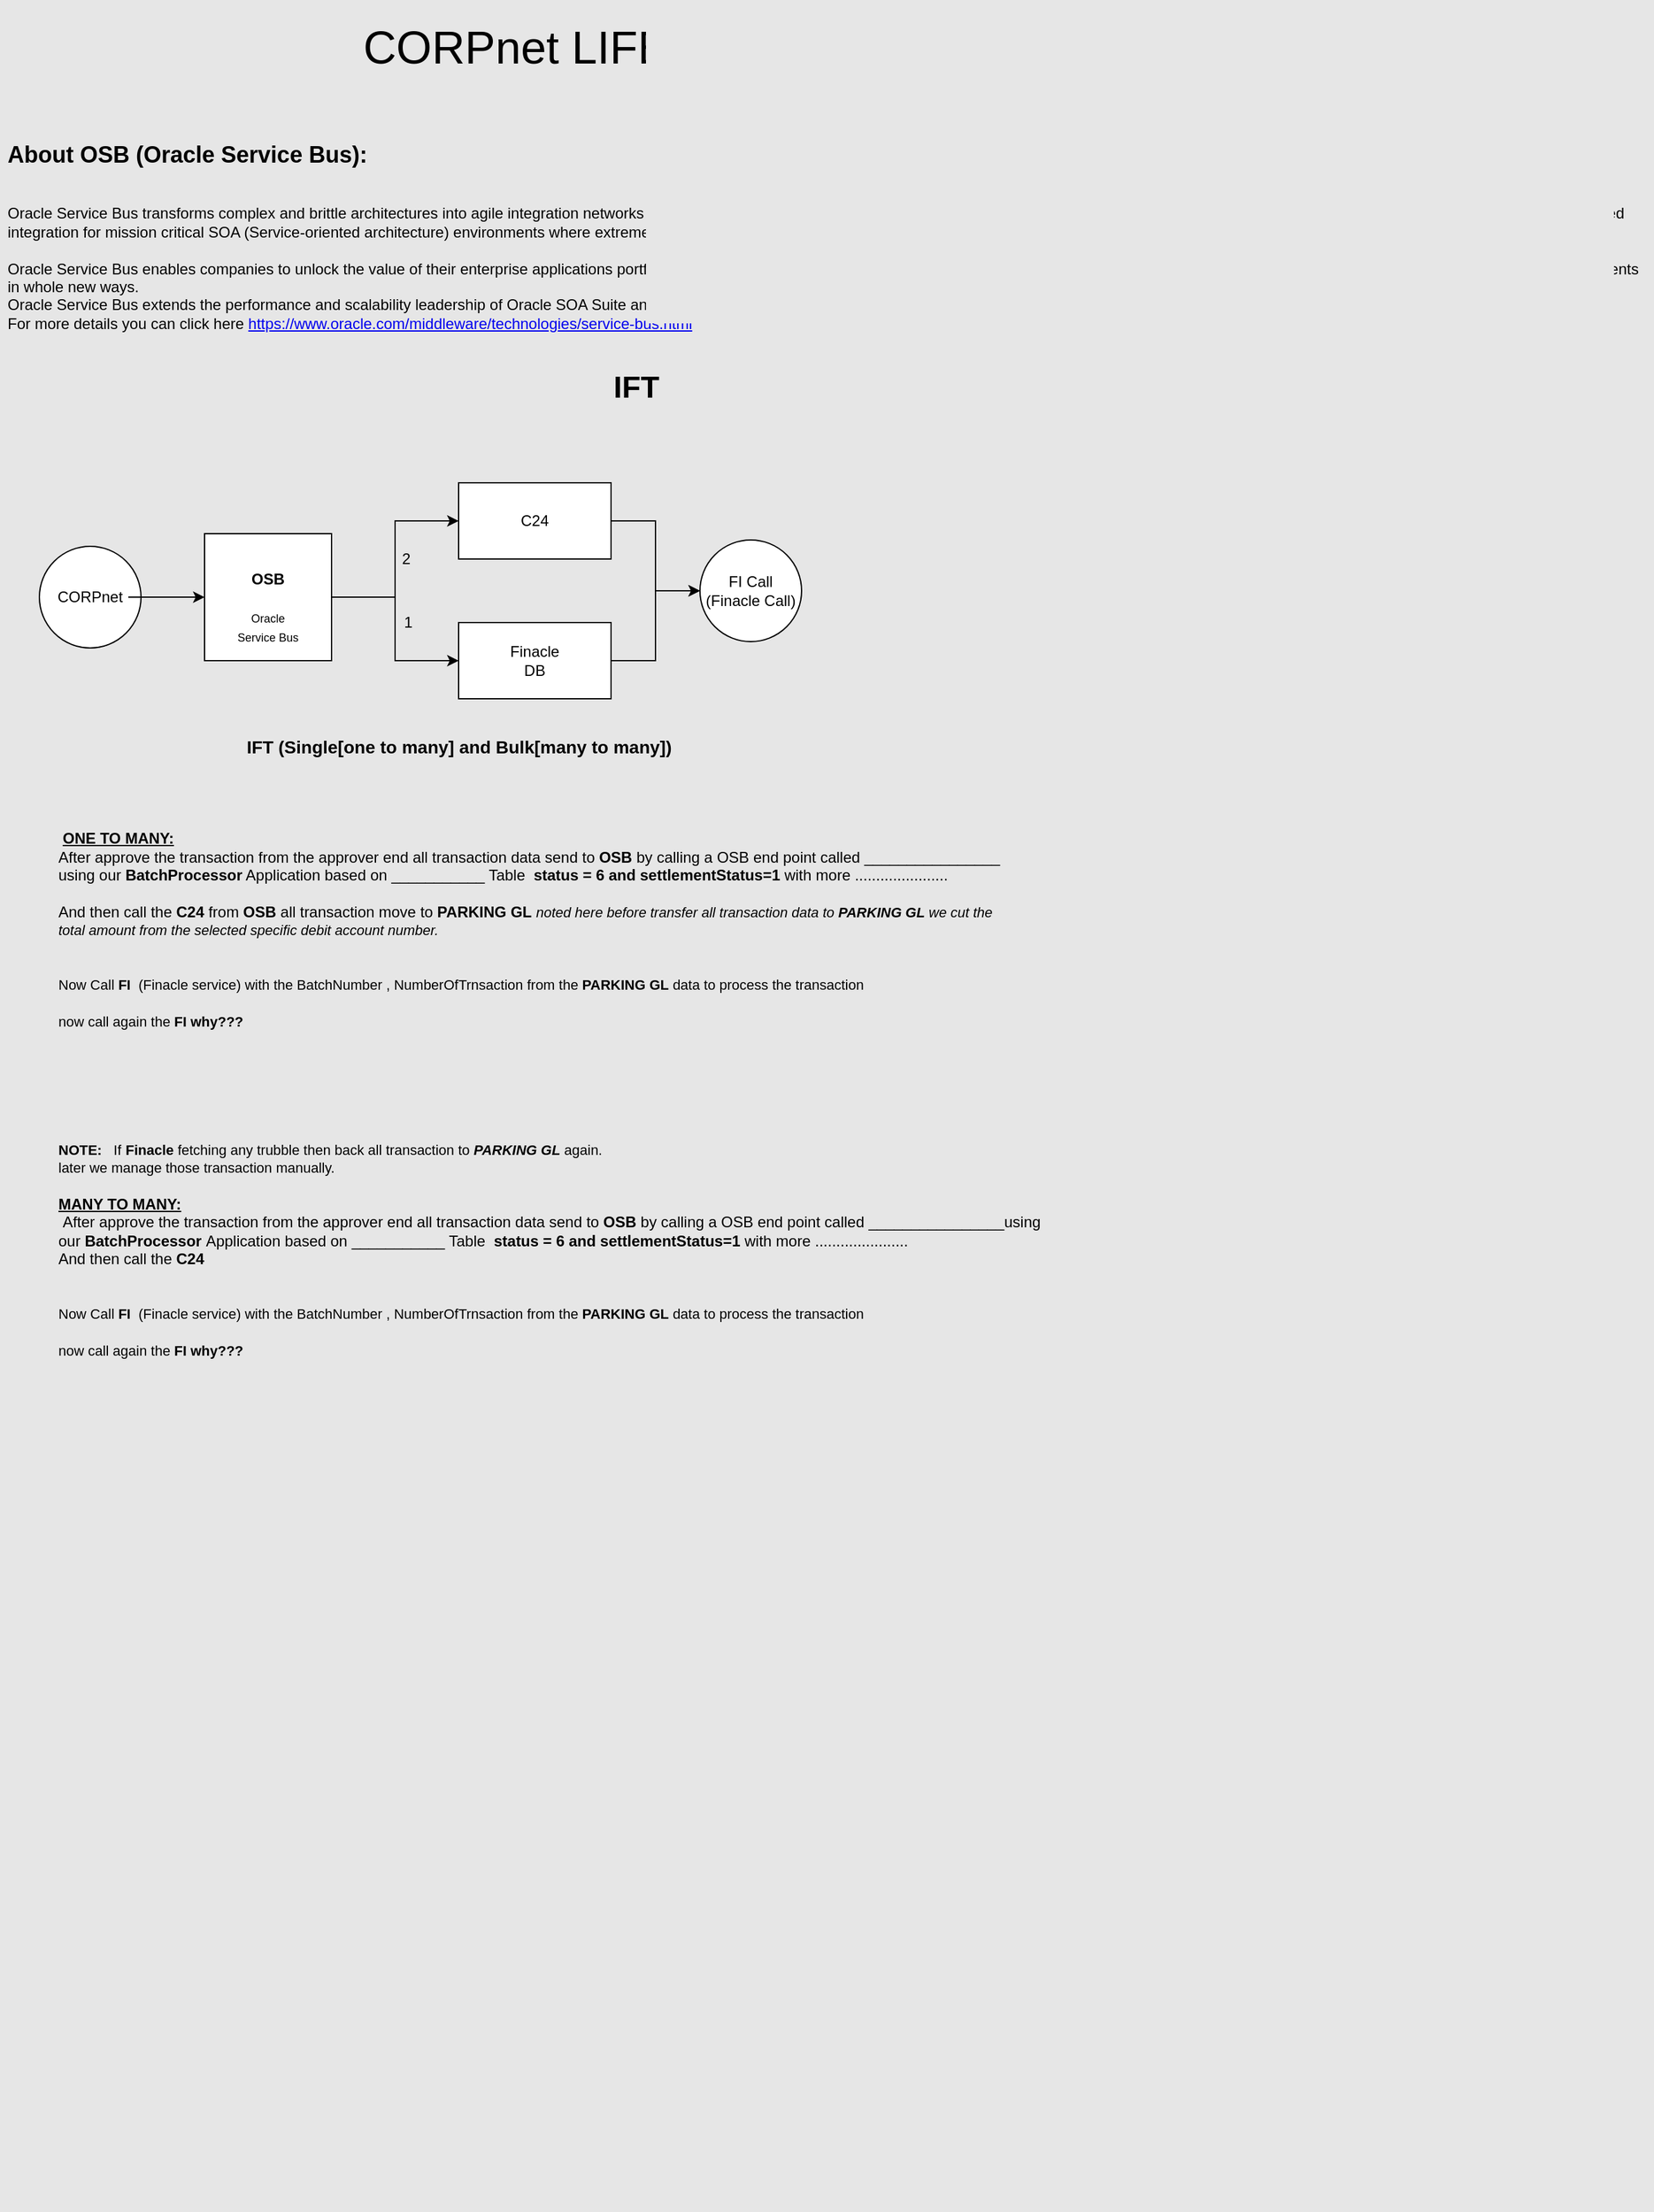 <mxfile version="17.1.3" type="github">
  <diagram id="prtHgNgQTEPvFCAcTncT" name="Page-1">
    <mxGraphModel dx="1240" dy="1860" grid="1" gridSize="10" guides="1" tooltips="1" connect="1" arrows="1" fold="1" page="1" pageScale="1" pageWidth="827" pageHeight="1169" background="#E6E6E6" math="0" shadow="0">
      <root>
        <mxCell id="0" />
        <mxCell id="1" parent="0" />
        <mxCell id="cCzKmeD9UwWFpZYX1pDj-1" value="" style="ellipse;whiteSpace=wrap;html=1;aspect=fixed;" parent="1" vertex="1">
          <mxGeometry x="40" y="310" width="80" height="80" as="geometry" />
        </mxCell>
        <mxCell id="cCzKmeD9UwWFpZYX1pDj-6" style="edgeStyle=orthogonalEdgeStyle;rounded=0;orthogonalLoop=1;jettySize=auto;html=1;entryX=0;entryY=0.5;entryDx=0;entryDy=0;" parent="1" source="cCzKmeD9UwWFpZYX1pDj-2" target="cCzKmeD9UwWFpZYX1pDj-3" edge="1">
          <mxGeometry relative="1" as="geometry" />
        </mxCell>
        <mxCell id="cCzKmeD9UwWFpZYX1pDj-2" value="CORPnet" style="text;html=1;strokeColor=none;fillColor=none;align=center;verticalAlign=middle;whiteSpace=wrap;rounded=0;" parent="1" vertex="1">
          <mxGeometry x="50" y="335" width="60" height="30" as="geometry" />
        </mxCell>
        <mxCell id="cCzKmeD9UwWFpZYX1pDj-10" style="edgeStyle=orthogonalEdgeStyle;rounded=0;orthogonalLoop=1;jettySize=auto;html=1;entryX=0;entryY=0.5;entryDx=0;entryDy=0;fontSize=9;" parent="1" source="cCzKmeD9UwWFpZYX1pDj-3" target="cCzKmeD9UwWFpZYX1pDj-9" edge="1">
          <mxGeometry relative="1" as="geometry" />
        </mxCell>
        <mxCell id="cCzKmeD9UwWFpZYX1pDj-11" style="edgeStyle=orthogonalEdgeStyle;rounded=0;orthogonalLoop=1;jettySize=auto;html=1;entryX=0;entryY=0.5;entryDx=0;entryDy=0;fontSize=9;" parent="1" source="cCzKmeD9UwWFpZYX1pDj-3" target="cCzKmeD9UwWFpZYX1pDj-8" edge="1">
          <mxGeometry relative="1" as="geometry" />
        </mxCell>
        <mxCell id="cCzKmeD9UwWFpZYX1pDj-3" value="" style="whiteSpace=wrap;html=1;aspect=fixed;" parent="1" vertex="1">
          <mxGeometry x="170" y="300" width="100" height="100" as="geometry" />
        </mxCell>
        <mxCell id="cCzKmeD9UwWFpZYX1pDj-7" value="&lt;h4&gt;OSB&lt;/h4&gt;&lt;font style=&quot;font-size: 9px&quot;&gt;Oracle Service Bus&lt;/font&gt;" style="text;html=1;strokeColor=none;fillColor=none;align=center;verticalAlign=middle;whiteSpace=wrap;rounded=0;" parent="1" vertex="1">
          <mxGeometry x="190" y="340" width="60" height="20" as="geometry" />
        </mxCell>
        <mxCell id="cCzKmeD9UwWFpZYX1pDj-23" value="" style="edgeStyle=orthogonalEdgeStyle;rounded=0;orthogonalLoop=1;jettySize=auto;html=1;fontSize=12;" parent="1" source="cCzKmeD9UwWFpZYX1pDj-8" target="cCzKmeD9UwWFpZYX1pDj-17" edge="1">
          <mxGeometry relative="1" as="geometry" />
        </mxCell>
        <mxCell id="cCzKmeD9UwWFpZYX1pDj-8" value="&lt;font style=&quot;font-size: 12px&quot;&gt;C24&lt;/font&gt;" style="rounded=0;whiteSpace=wrap;html=1;fontSize=9;" parent="1" vertex="1">
          <mxGeometry x="370" y="260" width="120" height="60" as="geometry" />
        </mxCell>
        <mxCell id="cCzKmeD9UwWFpZYX1pDj-24" value="" style="edgeStyle=orthogonalEdgeStyle;rounded=0;orthogonalLoop=1;jettySize=auto;html=1;fontSize=12;" parent="1" source="cCzKmeD9UwWFpZYX1pDj-9" target="cCzKmeD9UwWFpZYX1pDj-17" edge="1">
          <mxGeometry relative="1" as="geometry" />
        </mxCell>
        <mxCell id="cCzKmeD9UwWFpZYX1pDj-9" value="" style="rounded=0;whiteSpace=wrap;html=1;fontSize=9;" parent="1" vertex="1">
          <mxGeometry x="370" y="370" width="120" height="60" as="geometry" />
        </mxCell>
        <mxCell id="cCzKmeD9UwWFpZYX1pDj-12" value="Finacle DB" style="text;html=1;strokeColor=none;fillColor=none;align=center;verticalAlign=middle;whiteSpace=wrap;rounded=0;fontSize=12;" parent="1" vertex="1">
          <mxGeometry x="400" y="385" width="60" height="30" as="geometry" />
        </mxCell>
        <mxCell id="cCzKmeD9UwWFpZYX1pDj-13" value="1" style="text;html=1;align=center;verticalAlign=middle;resizable=0;points=[];autosize=1;strokeColor=none;fillColor=none;fontSize=12;" parent="1" vertex="1">
          <mxGeometry x="320" y="360" width="20" height="20" as="geometry" />
        </mxCell>
        <mxCell id="cCzKmeD9UwWFpZYX1pDj-14" value="&amp;nbsp; &amp;nbsp; &amp;nbsp; &amp;nbsp; 2" style="text;html=1;align=center;verticalAlign=middle;resizable=0;points=[];autosize=1;strokeColor=none;fillColor=none;fontSize=12;" parent="1" vertex="1">
          <mxGeometry x="290" y="310" width="50" height="20" as="geometry" />
        </mxCell>
        <mxCell id="cCzKmeD9UwWFpZYX1pDj-17" value="FI Call&lt;br&gt;(Finacle Call)" style="ellipse;whiteSpace=wrap;html=1;aspect=fixed;fontSize=12;" parent="1" vertex="1">
          <mxGeometry x="560" y="305" width="80" height="80" as="geometry" />
        </mxCell>
        <mxCell id="cCzKmeD9UwWFpZYX1pDj-25" value="&lt;div&gt;&lt;div style=&quot;text-align: center&quot;&gt;&lt;br&gt;&lt;/div&gt;&lt;div style=&quot;text-align: center&quot;&gt;&lt;b&gt;&lt;font style=&quot;font-size: 24px&quot;&gt;&lt;br&gt;&lt;/font&gt;&lt;/b&gt;&lt;/div&gt;&lt;div&gt;&lt;b&gt;&lt;span&gt;	&amp;nbsp;&lt;/span&gt;&amp;nbsp; &amp;nbsp; &amp;nbsp; &amp;nbsp; &amp;nbsp; &amp;nbsp;&amp;nbsp;&lt;u&gt;ONE TO MANY:&lt;/u&gt;&lt;/b&gt;&lt;/div&gt;&lt;blockquote style=&quot;margin: 0px 0px 0px 40px ; border: none ; padding: 0px&quot;&gt;&lt;div&gt;&lt;/div&gt;&lt;/blockquote&gt;&lt;/div&gt;&lt;blockquote style=&quot;margin: 0 0 0 40px ; border: none ; padding: 0px&quot;&gt;&lt;div&gt;&lt;div&gt;&lt;span&gt;After approve the transaction from the approver end all transaction data send to &lt;/span&gt;&lt;b&gt;OSB&lt;/b&gt;&lt;span&gt;&amp;nbsp;by calling a OSB end point called ________________&lt;/span&gt;&lt;/div&gt;&lt;/div&gt;&lt;div&gt;using our &lt;b&gt;BatchProcessor&lt;/b&gt; Application based on ___________ Table&amp;nbsp; &lt;b&gt;status = 6 and settlementStatus=1&lt;/b&gt; with more ......................&lt;/div&gt;&lt;div&gt;&lt;br&gt;&lt;/div&gt;&lt;div&gt;And then call the &lt;b&gt;C24 &lt;/b&gt;from&lt;b&gt; OSB&amp;nbsp;&lt;/b&gt;all transaction move to&amp;nbsp;&lt;b&gt;PARKING GL&lt;/b&gt;&amp;nbsp;&lt;i&gt;&lt;font style=&quot;font-size: 11px&quot;&gt;noted here before transfer all transaction data to &lt;b&gt;PARKING GL&lt;/b&gt;&amp;nbsp;we cut the&amp;nbsp;&lt;/font&gt;&lt;/i&gt;&lt;/div&gt;&lt;div&gt;&lt;i&gt;&lt;font style=&quot;font-size: 11px&quot;&gt;total amount from the selected specific debit account number.&lt;/font&gt;&lt;/i&gt;&lt;/div&gt;&lt;div&gt;&lt;i&gt;&lt;font style=&quot;font-size: 11px&quot;&gt;&lt;br&gt;&lt;/font&gt;&lt;/i&gt;&lt;/div&gt;&lt;div&gt;&lt;i&gt;&lt;font style=&quot;font-size: 11px&quot;&gt;&lt;br&gt;&lt;/font&gt;&lt;/i&gt;&lt;/div&gt;&lt;div&gt;&lt;span style=&quot;font-size: 11px&quot;&gt;Now Call &lt;b&gt;FI&amp;nbsp;&amp;nbsp;&lt;/b&gt;(Finacle service) with the BatchNumber , NumberOfTrnsaction&lt;b&gt;&amp;nbsp;&lt;/b&gt;from the&amp;nbsp;&lt;/span&gt;&lt;span&gt;&lt;font style=&quot;font-size: 11px&quot;&gt;&lt;b&gt;PARKING GL&lt;/b&gt;&lt;b style=&quot;font-style: italic&quot;&gt; &lt;/b&gt;data to process the transaction&lt;/font&gt;&lt;/span&gt;&lt;/div&gt;&lt;div&gt;&lt;span&gt;&lt;font style=&quot;font-size: 11px&quot;&gt;&lt;br&gt;&lt;/font&gt;&lt;/span&gt;&lt;/div&gt;&lt;div&gt;&lt;font style=&quot;font-size: 11px&quot;&gt;now call again the &lt;b&gt;FI why???&lt;/b&gt;&lt;/font&gt;&lt;/div&gt;&lt;div&gt;&lt;span&gt;&lt;font style=&quot;font-size: 11px&quot;&gt;&lt;b&gt;&lt;br&gt;&lt;/b&gt;&lt;/font&gt;&lt;/span&gt;&lt;/div&gt;&lt;div&gt;&lt;span&gt;&lt;font style=&quot;font-size: 11px&quot;&gt;&lt;b&gt;&lt;br&gt;&lt;/b&gt;&lt;/font&gt;&lt;/span&gt;&lt;/div&gt;&lt;div&gt;&lt;span&gt;&lt;font style=&quot;font-size: 11px&quot;&gt;&lt;b&gt;&lt;br&gt;&lt;/b&gt;&lt;/font&gt;&lt;/span&gt;&lt;/div&gt;&lt;div&gt;&lt;span&gt;&lt;font style=&quot;font-size: 11px&quot;&gt;&lt;b&gt;&lt;br&gt;&lt;/b&gt;&lt;/font&gt;&lt;/span&gt;&lt;/div&gt;&lt;div&gt;&lt;span&gt;&lt;font style=&quot;font-size: 11px&quot;&gt;&lt;b&gt;&lt;br&gt;&lt;/b&gt;&lt;/font&gt;&lt;/span&gt;&lt;/div&gt;&lt;div&gt;&lt;span&gt;&lt;font style=&quot;font-size: 11px&quot;&gt;&lt;b&gt;&lt;br&gt;&lt;/b&gt;&lt;/font&gt;&lt;/span&gt;&lt;/div&gt;&lt;div&gt;&lt;font&gt;&lt;b style=&quot;font-size: 11px&quot;&gt;NOTE:&amp;nbsp; &amp;nbsp;&lt;/b&gt;&lt;span style=&quot;font-size: 11px&quot;&gt;If&lt;/span&gt; &lt;b style=&quot;font-size: 11px&quot;&gt;Finacle&amp;nbsp;&lt;/b&gt;&lt;span style=&quot;font-size: 11px&quot;&gt;fetching&lt;b&gt; &lt;/b&gt;any t&lt;/span&gt;&lt;/font&gt;&lt;span style=&quot;font-size: 11px&quot;&gt;rubble then back all transaction to&amp;nbsp;&lt;/span&gt;&lt;span&gt;&lt;font style=&quot;font-size: 11px&quot;&gt;&lt;b style=&quot;font-style: italic&quot;&gt;PARKING GL&lt;/b&gt;&lt;i&gt;&amp;nbsp;&lt;/i&gt;again.&amp;nbsp;&lt;/font&gt;&lt;/span&gt;&lt;/div&gt;&lt;div&gt;&lt;span&gt;&lt;font style=&quot;font-size: 11px&quot;&gt;later we manage those transaction manually.&lt;i&gt;&amp;nbsp;&lt;/i&gt;&lt;/font&gt;&lt;/span&gt;&lt;/div&gt;&lt;div&gt;&lt;u&gt;&lt;b&gt;&lt;br&gt;&lt;/b&gt;&lt;/u&gt;&lt;/div&gt;&lt;div&gt;&lt;u&gt;&lt;b&gt;MANY TO MANY:&lt;/b&gt;&lt;/u&gt;&lt;br&gt;&lt;/div&gt;&lt;div&gt;&amp;nbsp;After approve the transaction from the approver end all transaction data send to&amp;nbsp;&lt;b&gt;OSB&lt;/b&gt;&amp;nbsp;by calling a OSB end point called ________________using our&amp;nbsp;&lt;b&gt;BatchProcessor&lt;/b&gt;&amp;nbsp;Application based on ___________ &lt;span&gt;Table&amp;nbsp; &lt;b&gt;status = 6 and settlementStatus=1&lt;/b&gt; with more ......................&lt;/span&gt;&lt;/div&gt;&lt;div&gt;&lt;div&gt;And then call the&amp;nbsp;&lt;b&gt;C24&amp;nbsp;&lt;/b&gt;&lt;/div&gt;&lt;div&gt;&lt;br&gt;&lt;/div&gt;&lt;div&gt;&lt;br&gt;&lt;/div&gt;&lt;div&gt;&lt;span style=&quot;font-size: 11px&quot;&gt;Now Call&amp;nbsp;&lt;b&gt;FI&amp;nbsp;&amp;nbsp;&lt;/b&gt;(Finacle service) with the BatchNumber , NumberOfTrnsaction&lt;b&gt;&amp;nbsp;&lt;/b&gt;from the&amp;nbsp;&lt;/span&gt;&lt;font style=&quot;font-size: 11px&quot;&gt;&lt;b&gt;PARKING GL&lt;/b&gt;&lt;b style=&quot;font-style: italic&quot;&gt;&amp;nbsp;&lt;/b&gt;data to process the transaction&lt;/font&gt;&lt;/div&gt;&lt;div&gt;&lt;font style=&quot;font-size: 11px&quot;&gt;&lt;br&gt;&lt;/font&gt;&lt;/div&gt;&lt;div&gt;&lt;font style=&quot;font-size: 11px&quot;&gt;now call again the&amp;nbsp;&lt;b&gt;FI why???&lt;/b&gt;&lt;/font&gt;&lt;/div&gt;&lt;/div&gt;&lt;div&gt;&lt;font&gt;&lt;span style=&quot;font-size: 11px&quot;&gt;&amp;nbsp;&lt;/span&gt;&lt;/font&gt;&lt;/div&gt;&lt;/blockquote&gt;&lt;div&gt;&lt;b&gt;&lt;br&gt;&lt;/b&gt;&lt;/div&gt;&lt;div&gt;&lt;b&gt;&lt;br&gt;&lt;/b&gt;&lt;/div&gt;&lt;div&gt;&lt;br&gt;&lt;/div&gt;" style="text;html=1;strokeColor=none;fillColor=none;spacing=5;spacingTop=-20;overflow=hidden;rounded=0;fontSize=12;labelBackgroundColor=none;labelBorderColor=none;whiteSpace=wrap;direction=west;" parent="1" vertex="1">
          <mxGeometry x="10" y="500" width="840" height="1120" as="geometry" />
        </mxCell>
        <mxCell id="cCzKmeD9UwWFpZYX1pDj-26" value="&lt;h1&gt;&lt;span style=&quot;font-weight: normal&quot;&gt;&lt;font style=&quot;font-size: 36px&quot;&gt;CORPnet LIFE CYCLE&lt;/font&gt;&lt;/span&gt;&lt;/h1&gt;" style="text;html=1;strokeColor=none;fillColor=none;spacing=5;spacingTop=-20;whiteSpace=wrap;overflow=hidden;rounded=0;fontSize=12;align=center;" parent="1" vertex="1">
          <mxGeometry x="90" y="-110" width="780" height="50" as="geometry" />
        </mxCell>
        <mxCell id="cCzKmeD9UwWFpZYX1pDj-27" value="&lt;font style=&quot;font-size: 14px&quot;&gt;&lt;b&gt;IFT (Single[one to many] and Bulk[many to many])&lt;/b&gt;&lt;/font&gt;" style="text;html=1;align=center;verticalAlign=middle;resizable=0;points=[];autosize=1;strokeColor=none;fillColor=none;fontSize=36;" parent="1" vertex="1">
          <mxGeometry x="195" y="430" width="350" height="60" as="geometry" />
        </mxCell>
        <mxCell id="79ISSyA9FuemSsTeXrNA-1" value="&lt;h1&gt;&lt;font style=&quot;font-size: 18px&quot;&gt;About OSB (Oracle Service Bus):&lt;/font&gt;&lt;/h1&gt;&lt;div style=&quot;font-size: 12px&quot;&gt;&lt;div&gt;Oracle Service Bus transforms complex and brittle architectures into agile integration networks by connecting, virtualizing, and managing interactions between services and applications. Oracle Service Bus delivers low-cost, standards-based integration for mission critical SOA (Service-oriented architecture) environments where extreme performance, scalability and reliability are critical requirements.&lt;/div&gt;&lt;div&gt;&lt;br&gt;&lt;/div&gt;&lt;div&gt;Oracle Service Bus enables companies to unlock the value of their enterprise applications portfolio. From on-premise, to the cloud to mobile devices and to the future, Oracle Service Bus allows companies to leverage their existing investments in whole new ways.&lt;/div&gt;&lt;div&gt;Oracle Service Bus extends the performance and scalability leadership of Oracle SOA Suite and Oracle API Management.&lt;/div&gt;&lt;div&gt;For more details you can click here&amp;nbsp;&lt;a href=&quot;https://www.oracle.com/middleware/technologies/service-bus.html&quot;&gt;https://www.oracle.com/middleware/technologies/service-bus.html&lt;/a&gt;&lt;/div&gt;&lt;/div&gt;" style="text;html=1;strokeColor=none;fillColor=none;spacing=5;spacingTop=-20;whiteSpace=wrap;overflow=hidden;rounded=0;labelBackgroundColor=none;labelBorderColor=none;fontSize=18;" vertex="1" parent="1">
          <mxGeometry x="10" y="-40" width="1300" height="250" as="geometry" />
        </mxCell>
        <mxCell id="79ISSyA9FuemSsTeXrNA-4" value="&lt;b style=&quot;font-size: 12px&quot;&gt;&lt;font style=&quot;font-size: 24px&quot;&gt;IFT&lt;/font&gt;&lt;/b&gt;" style="text;html=1;strokeColor=none;fillColor=none;align=center;verticalAlign=middle;whiteSpace=wrap;rounded=0;labelBackgroundColor=none;labelBorderColor=none;fontSize=18;" vertex="1" parent="1">
          <mxGeometry x="480" y="170" width="60" height="30" as="geometry" />
        </mxCell>
      </root>
    </mxGraphModel>
  </diagram>
</mxfile>
